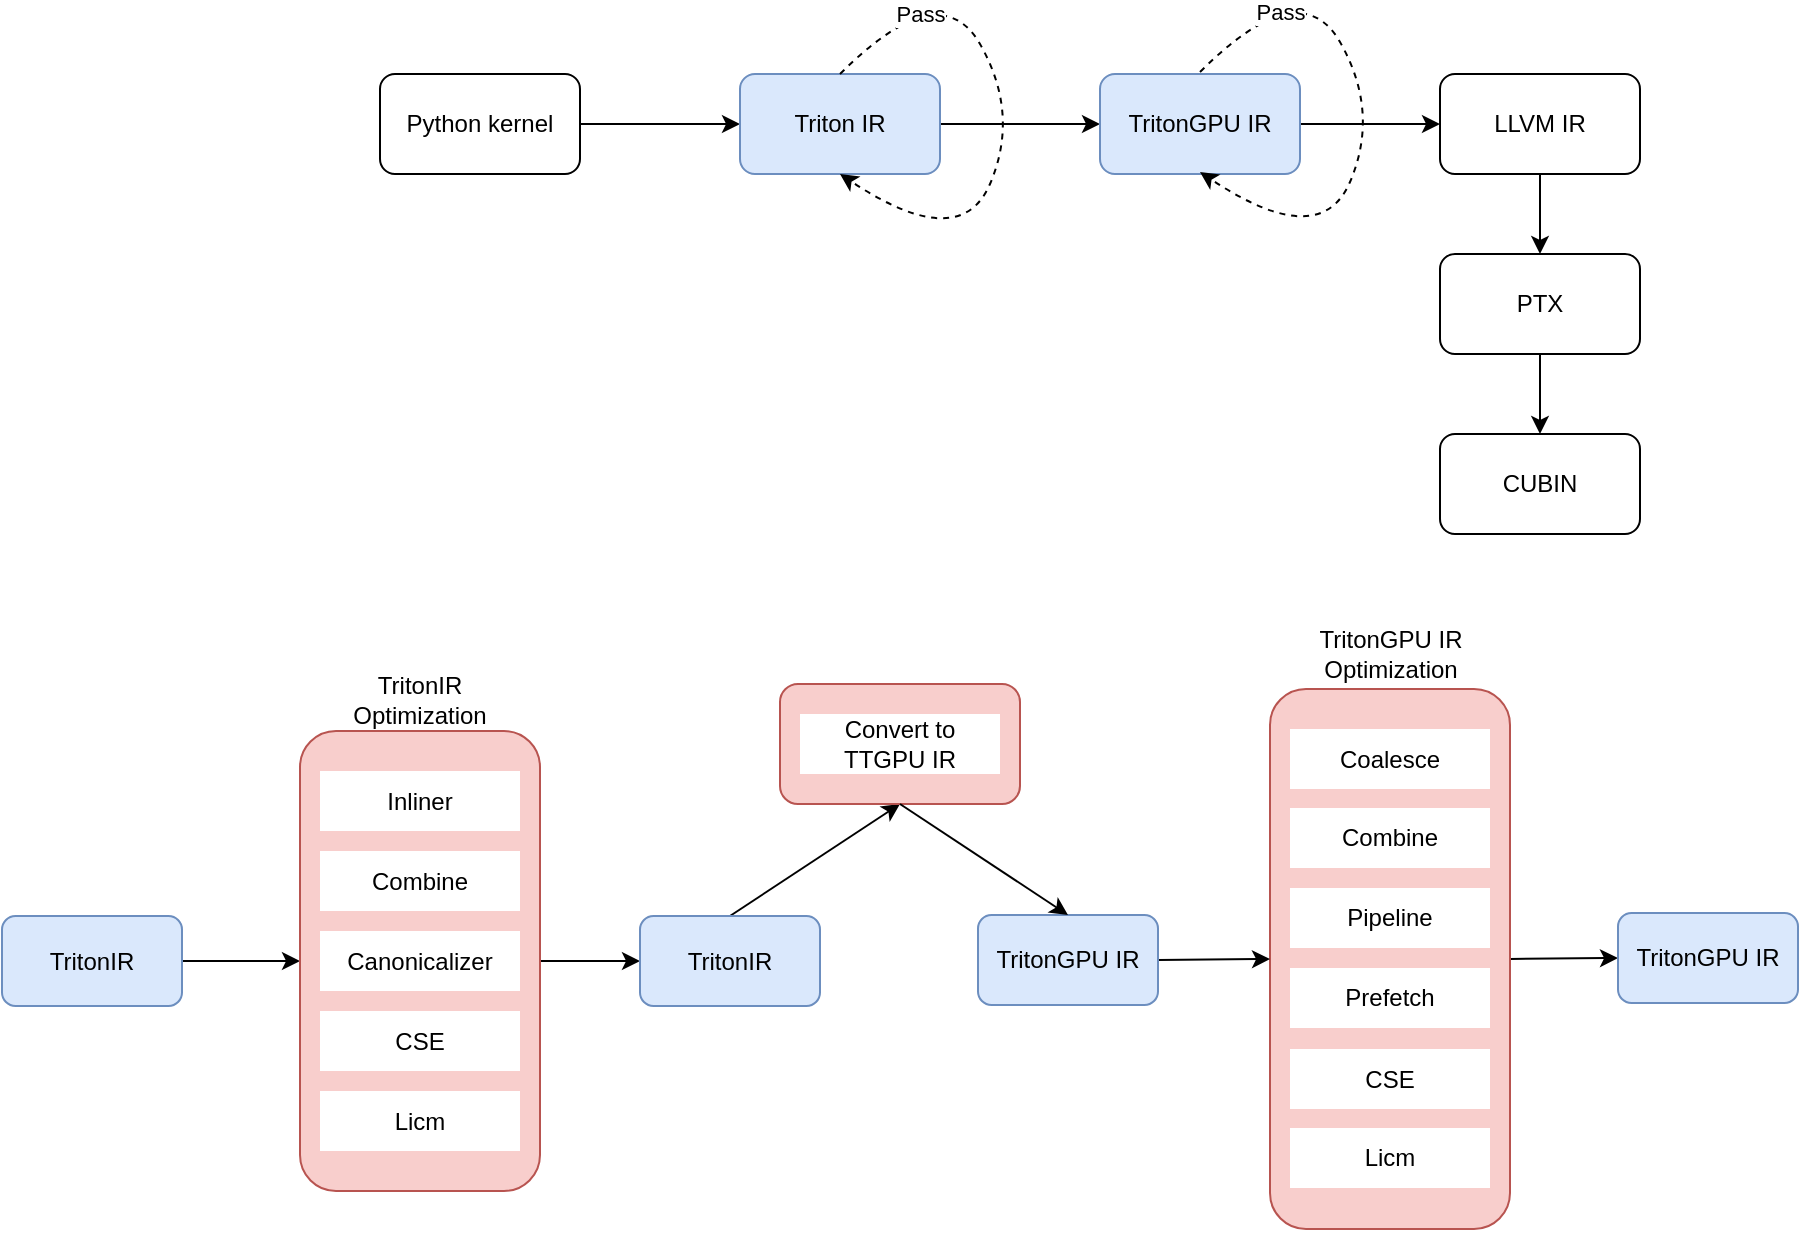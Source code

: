 <mxfile version="20.8.16" type="github">
  <diagram id="E8vukdnMMbUyhClpUfTw" name="第 1 页">
    <mxGraphModel dx="1919" dy="832" grid="1" gridSize="10" guides="1" tooltips="1" connect="1" arrows="1" fold="1" page="1" pageScale="1" pageWidth="827" pageHeight="1169" math="0" shadow="0">
      <root>
        <mxCell id="0" />
        <mxCell id="1" parent="0" />
        <mxCell id="fGobJS1pri8Xf5XPc38N-7" value="" style="edgeStyle=orthogonalEdgeStyle;rounded=0;orthogonalLoop=1;jettySize=auto;html=1;" parent="1" source="fGobJS1pri8Xf5XPc38N-1" target="fGobJS1pri8Xf5XPc38N-2" edge="1">
          <mxGeometry relative="1" as="geometry" />
        </mxCell>
        <mxCell id="fGobJS1pri8Xf5XPc38N-1" value="Python kernel" style="rounded=1;whiteSpace=wrap;html=1;" parent="1" vertex="1">
          <mxGeometry x="70" y="280" width="100" height="50" as="geometry" />
        </mxCell>
        <mxCell id="fGobJS1pri8Xf5XPc38N-8" value="" style="edgeStyle=orthogonalEdgeStyle;rounded=0;orthogonalLoop=1;jettySize=auto;html=1;" parent="1" source="fGobJS1pri8Xf5XPc38N-2" target="fGobJS1pri8Xf5XPc38N-3" edge="1">
          <mxGeometry relative="1" as="geometry" />
        </mxCell>
        <mxCell id="fGobJS1pri8Xf5XPc38N-2" value="Triton IR" style="rounded=1;whiteSpace=wrap;html=1;fillColor=#dae8fc;strokeColor=#6c8ebf;" parent="1" vertex="1">
          <mxGeometry x="250" y="280" width="100" height="50" as="geometry" />
        </mxCell>
        <mxCell id="fGobJS1pri8Xf5XPc38N-9" value="" style="edgeStyle=orthogonalEdgeStyle;rounded=0;orthogonalLoop=1;jettySize=auto;html=1;" parent="1" source="fGobJS1pri8Xf5XPc38N-3" target="fGobJS1pri8Xf5XPc38N-4" edge="1">
          <mxGeometry relative="1" as="geometry" />
        </mxCell>
        <mxCell id="fGobJS1pri8Xf5XPc38N-3" value="TritonGPU IR" style="rounded=1;whiteSpace=wrap;html=1;fillColor=#dae8fc;strokeColor=#6c8ebf;" parent="1" vertex="1">
          <mxGeometry x="430" y="280" width="100" height="50" as="geometry" />
        </mxCell>
        <mxCell id="fGobJS1pri8Xf5XPc38N-10" value="" style="edgeStyle=orthogonalEdgeStyle;rounded=0;orthogonalLoop=1;jettySize=auto;html=1;" parent="1" source="fGobJS1pri8Xf5XPc38N-4" target="fGobJS1pri8Xf5XPc38N-5" edge="1">
          <mxGeometry relative="1" as="geometry" />
        </mxCell>
        <mxCell id="fGobJS1pri8Xf5XPc38N-4" value="LLVM IR" style="rounded=1;whiteSpace=wrap;html=1;" parent="1" vertex="1">
          <mxGeometry x="600" y="280" width="100" height="50" as="geometry" />
        </mxCell>
        <mxCell id="fGobJS1pri8Xf5XPc38N-11" value="" style="edgeStyle=orthogonalEdgeStyle;rounded=0;orthogonalLoop=1;jettySize=auto;html=1;" parent="1" source="fGobJS1pri8Xf5XPc38N-5" target="fGobJS1pri8Xf5XPc38N-6" edge="1">
          <mxGeometry relative="1" as="geometry" />
        </mxCell>
        <mxCell id="fGobJS1pri8Xf5XPc38N-5" value="PTX" style="rounded=1;whiteSpace=wrap;html=1;" parent="1" vertex="1">
          <mxGeometry x="600" y="370" width="100" height="50" as="geometry" />
        </mxCell>
        <mxCell id="fGobJS1pri8Xf5XPc38N-6" value="CUBIN" style="rounded=1;whiteSpace=wrap;html=1;" parent="1" vertex="1">
          <mxGeometry x="600" y="460" width="100" height="50" as="geometry" />
        </mxCell>
        <mxCell id="CsNQRY7TSgWazH-UtWr6-1" value="" style="curved=1;endArrow=classic;html=1;rounded=0;exitX=0.5;exitY=0;exitDx=0;exitDy=0;entryX=0.5;entryY=1;entryDx=0;entryDy=0;dashed=1;" parent="1" source="fGobJS1pri8Xf5XPc38N-2" target="fGobJS1pri8Xf5XPc38N-2" edge="1">
          <mxGeometry width="50" height="50" relative="1" as="geometry">
            <mxPoint x="390" y="410" as="sourcePoint" />
            <mxPoint x="440" y="360" as="targetPoint" />
            <Array as="points">
              <mxPoint x="350" y="230" />
              <mxPoint x="390" y="300" />
              <mxPoint x="360" y="370" />
            </Array>
          </mxGeometry>
        </mxCell>
        <mxCell id="CsNQRY7TSgWazH-UtWr6-2" value="Pass" style="edgeLabel;html=1;align=center;verticalAlign=middle;resizable=0;points=[];" parent="CsNQRY7TSgWazH-UtWr6-1" vertex="1" connectable="0">
          <mxGeometry x="-0.67" y="-7" relative="1" as="geometry">
            <mxPoint as="offset" />
          </mxGeometry>
        </mxCell>
        <mxCell id="CsNQRY7TSgWazH-UtWr6-3" value="" style="curved=1;endArrow=classic;html=1;rounded=0;exitX=0.5;exitY=0;exitDx=0;exitDy=0;entryX=0.5;entryY=1;entryDx=0;entryDy=0;dashed=1;" parent="1" edge="1">
          <mxGeometry width="50" height="50" relative="1" as="geometry">
            <mxPoint x="480" y="279" as="sourcePoint" />
            <mxPoint x="480" y="329" as="targetPoint" />
            <Array as="points">
              <mxPoint x="530" y="229" />
              <mxPoint x="570" y="299" />
              <mxPoint x="540" y="369" />
            </Array>
          </mxGeometry>
        </mxCell>
        <mxCell id="CsNQRY7TSgWazH-UtWr6-4" value="Pass" style="edgeLabel;html=1;align=center;verticalAlign=middle;resizable=0;points=[];" parent="CsNQRY7TSgWazH-UtWr6-3" vertex="1" connectable="0">
          <mxGeometry x="-0.67" y="-7" relative="1" as="geometry">
            <mxPoint as="offset" />
          </mxGeometry>
        </mxCell>
        <mxCell id="GbZqD4_osrSMRL3oigE0-34" style="edgeStyle=none;rounded=0;orthogonalLoop=1;jettySize=auto;html=1;exitX=1;exitY=0.5;exitDx=0;exitDy=0;entryX=0;entryY=0.5;entryDx=0;entryDy=0;" edge="1" parent="1" source="GbZqD4_osrSMRL3oigE0-1" target="GbZqD4_osrSMRL3oigE0-3">
          <mxGeometry relative="1" as="geometry" />
        </mxCell>
        <mxCell id="GbZqD4_osrSMRL3oigE0-1" value="TritonIR" style="rounded=1;whiteSpace=wrap;html=1;fillColor=#dae8fc;strokeColor=#6c8ebf;" vertex="1" parent="1">
          <mxGeometry x="-119" y="701" width="90" height="45" as="geometry" />
        </mxCell>
        <mxCell id="GbZqD4_osrSMRL3oigE0-35" style="edgeStyle=none;rounded=0;orthogonalLoop=1;jettySize=auto;html=1;exitX=1;exitY=0.5;exitDx=0;exitDy=0;entryX=0;entryY=0.5;entryDx=0;entryDy=0;" edge="1" parent="1" source="GbZqD4_osrSMRL3oigE0-3" target="GbZqD4_osrSMRL3oigE0-14">
          <mxGeometry relative="1" as="geometry" />
        </mxCell>
        <mxCell id="GbZqD4_osrSMRL3oigE0-3" value="" style="rounded=1;whiteSpace=wrap;html=1;fillColor=#f8cecc;strokeColor=#b85450;" vertex="1" parent="1">
          <mxGeometry x="30" y="608.5" width="120" height="230" as="geometry" />
        </mxCell>
        <mxCell id="GbZqD4_osrSMRL3oigE0-4" value="Inliner" style="rounded=0;whiteSpace=wrap;html=1;strokeColor=none;" vertex="1" parent="1">
          <mxGeometry x="40" y="628.5" width="100" height="30" as="geometry" />
        </mxCell>
        <mxCell id="GbZqD4_osrSMRL3oigE0-5" value="Combine" style="rounded=0;whiteSpace=wrap;html=1;strokeColor=none;" vertex="1" parent="1">
          <mxGeometry x="40" y="668.5" width="100" height="30" as="geometry" />
        </mxCell>
        <mxCell id="GbZqD4_osrSMRL3oigE0-7" value="Canonicalizer" style="rounded=0;whiteSpace=wrap;html=1;strokeColor=none;" vertex="1" parent="1">
          <mxGeometry x="40" y="708.5" width="100" height="30" as="geometry" />
        </mxCell>
        <mxCell id="GbZqD4_osrSMRL3oigE0-8" value="CSE" style="rounded=0;whiteSpace=wrap;html=1;strokeColor=none;" vertex="1" parent="1">
          <mxGeometry x="40" y="748.5" width="100" height="30" as="geometry" />
        </mxCell>
        <mxCell id="GbZqD4_osrSMRL3oigE0-9" value="Licm" style="rounded=0;whiteSpace=wrap;html=1;strokeColor=none;" vertex="1" parent="1">
          <mxGeometry x="40" y="788.5" width="100" height="30" as="geometry" />
        </mxCell>
        <mxCell id="GbZqD4_osrSMRL3oigE0-32" style="rounded=0;orthogonalLoop=1;jettySize=auto;html=1;exitX=0.5;exitY=0;exitDx=0;exitDy=0;entryX=0.5;entryY=1;entryDx=0;entryDy=0;" edge="1" parent="1" source="GbZqD4_osrSMRL3oigE0-14" target="GbZqD4_osrSMRL3oigE0-25">
          <mxGeometry relative="1" as="geometry" />
        </mxCell>
        <mxCell id="GbZqD4_osrSMRL3oigE0-14" value="TritonIR" style="rounded=1;whiteSpace=wrap;html=1;fillColor=#dae8fc;strokeColor=#6c8ebf;" vertex="1" parent="1">
          <mxGeometry x="200" y="701" width="90" height="45" as="geometry" />
        </mxCell>
        <mxCell id="GbZqD4_osrSMRL3oigE0-39" style="edgeStyle=none;rounded=0;orthogonalLoop=1;jettySize=auto;html=1;exitX=1;exitY=0.5;exitDx=0;exitDy=0;entryX=0;entryY=0.5;entryDx=0;entryDy=0;" edge="1" parent="1" source="GbZqD4_osrSMRL3oigE0-15" target="GbZqD4_osrSMRL3oigE0-38">
          <mxGeometry relative="1" as="geometry" />
        </mxCell>
        <mxCell id="GbZqD4_osrSMRL3oigE0-15" value="" style="rounded=1;whiteSpace=wrap;html=1;fillColor=#f8cecc;strokeColor=#b85450;" vertex="1" parent="1">
          <mxGeometry x="515" y="587.5" width="120" height="270" as="geometry" />
        </mxCell>
        <mxCell id="GbZqD4_osrSMRL3oigE0-17" value="Coalesce" style="rounded=0;whiteSpace=wrap;html=1;strokeColor=none;" vertex="1" parent="1">
          <mxGeometry x="525" y="607.5" width="100" height="30" as="geometry" />
        </mxCell>
        <mxCell id="GbZqD4_osrSMRL3oigE0-19" value="Combine" style="rounded=0;whiteSpace=wrap;html=1;strokeColor=none;" vertex="1" parent="1">
          <mxGeometry x="525" y="647" width="100" height="30" as="geometry" />
        </mxCell>
        <mxCell id="GbZqD4_osrSMRL3oigE0-21" value="Pipeline" style="rounded=0;whiteSpace=wrap;html=1;strokeColor=none;" vertex="1" parent="1">
          <mxGeometry x="525" y="687" width="100" height="30" as="geometry" />
        </mxCell>
        <mxCell id="GbZqD4_osrSMRL3oigE0-23" value="Prefetch" style="rounded=0;whiteSpace=wrap;html=1;strokeColor=none;" vertex="1" parent="1">
          <mxGeometry x="525" y="727" width="100" height="30" as="geometry" />
        </mxCell>
        <mxCell id="GbZqD4_osrSMRL3oigE0-28" value="CSE" style="rounded=0;whiteSpace=wrap;html=1;strokeColor=none;" vertex="1" parent="1">
          <mxGeometry x="525" y="767.5" width="100" height="30" as="geometry" />
        </mxCell>
        <mxCell id="GbZqD4_osrSMRL3oigE0-29" value="Licm" style="rounded=0;whiteSpace=wrap;html=1;strokeColor=none;" vertex="1" parent="1">
          <mxGeometry x="525" y="807" width="100" height="30" as="geometry" />
        </mxCell>
        <mxCell id="GbZqD4_osrSMRL3oigE0-30" value="" style="group;" vertex="1" connectable="0" parent="1">
          <mxGeometry x="270" y="585" width="120" height="60" as="geometry" />
        </mxCell>
        <mxCell id="GbZqD4_osrSMRL3oigE0-25" value="" style="rounded=1;whiteSpace=wrap;html=1;fillColor=#f8cecc;strokeColor=#b85450;" vertex="1" parent="GbZqD4_osrSMRL3oigE0-30">
          <mxGeometry width="120" height="60" as="geometry" />
        </mxCell>
        <mxCell id="GbZqD4_osrSMRL3oigE0-26" value="Convert to TTGPU IR" style="rounded=0;whiteSpace=wrap;html=1;strokeColor=none;" vertex="1" parent="GbZqD4_osrSMRL3oigE0-30">
          <mxGeometry x="10" y="15" width="100" height="30" as="geometry" />
        </mxCell>
        <mxCell id="GbZqD4_osrSMRL3oigE0-36" style="edgeStyle=none;rounded=0;orthogonalLoop=1;jettySize=auto;html=1;exitX=1;exitY=0.5;exitDx=0;exitDy=0;entryX=0;entryY=0.5;entryDx=0;entryDy=0;" edge="1" parent="1" source="GbZqD4_osrSMRL3oigE0-31" target="GbZqD4_osrSMRL3oigE0-15">
          <mxGeometry relative="1" as="geometry" />
        </mxCell>
        <mxCell id="GbZqD4_osrSMRL3oigE0-31" value="TritonGPU IR" style="rounded=1;whiteSpace=wrap;html=1;fillColor=#dae8fc;strokeColor=#6c8ebf;" vertex="1" parent="1">
          <mxGeometry x="369" y="700.5" width="90" height="45" as="geometry" />
        </mxCell>
        <mxCell id="GbZqD4_osrSMRL3oigE0-33" style="edgeStyle=none;rounded=0;orthogonalLoop=1;jettySize=auto;html=1;exitX=0.5;exitY=1;exitDx=0;exitDy=0;entryX=0.5;entryY=0;entryDx=0;entryDy=0;" edge="1" parent="1" source="GbZqD4_osrSMRL3oigE0-25" target="GbZqD4_osrSMRL3oigE0-31">
          <mxGeometry relative="1" as="geometry" />
        </mxCell>
        <mxCell id="GbZqD4_osrSMRL3oigE0-38" value="TritonGPU IR" style="rounded=1;whiteSpace=wrap;html=1;fillColor=#dae8fc;strokeColor=#6c8ebf;" vertex="1" parent="1">
          <mxGeometry x="689" y="699.5" width="90" height="45" as="geometry" />
        </mxCell>
        <mxCell id="GbZqD4_osrSMRL3oigE0-40" value="TritonIR Optimization" style="text;html=1;strokeColor=none;fillColor=none;align=center;verticalAlign=middle;whiteSpace=wrap;rounded=0;" vertex="1" parent="1">
          <mxGeometry x="60" y="577.5" width="60" height="30" as="geometry" />
        </mxCell>
        <mxCell id="GbZqD4_osrSMRL3oigE0-41" value="TritonGPU IR Optimization" style="text;html=1;strokeColor=none;fillColor=none;align=center;verticalAlign=middle;whiteSpace=wrap;rounded=0;" vertex="1" parent="1">
          <mxGeometry x="537.5" y="555" width="75" height="30" as="geometry" />
        </mxCell>
      </root>
    </mxGraphModel>
  </diagram>
</mxfile>
